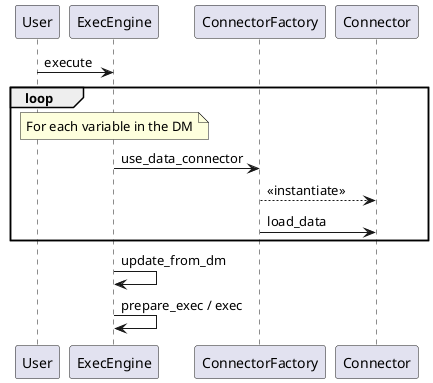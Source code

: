 @startuml
Participant User
Participant ExecEngine
Participant ConnectorFactory
Participant Connector
User -> ExecEngine: execute

loop
note over ExecEngine
    For each variable in the DM
end note
ExecEngine -> ConnectorFactory: use_data_connector
ConnectorFactory --> Connector: <<instantiate>>
ConnectorFactory -> Connector: load_data
end loop
ExecEngine -> ExecEngine: update_from_dm
ExecEngine -> ExecEngine: prepare_exec / exec
@enduml
